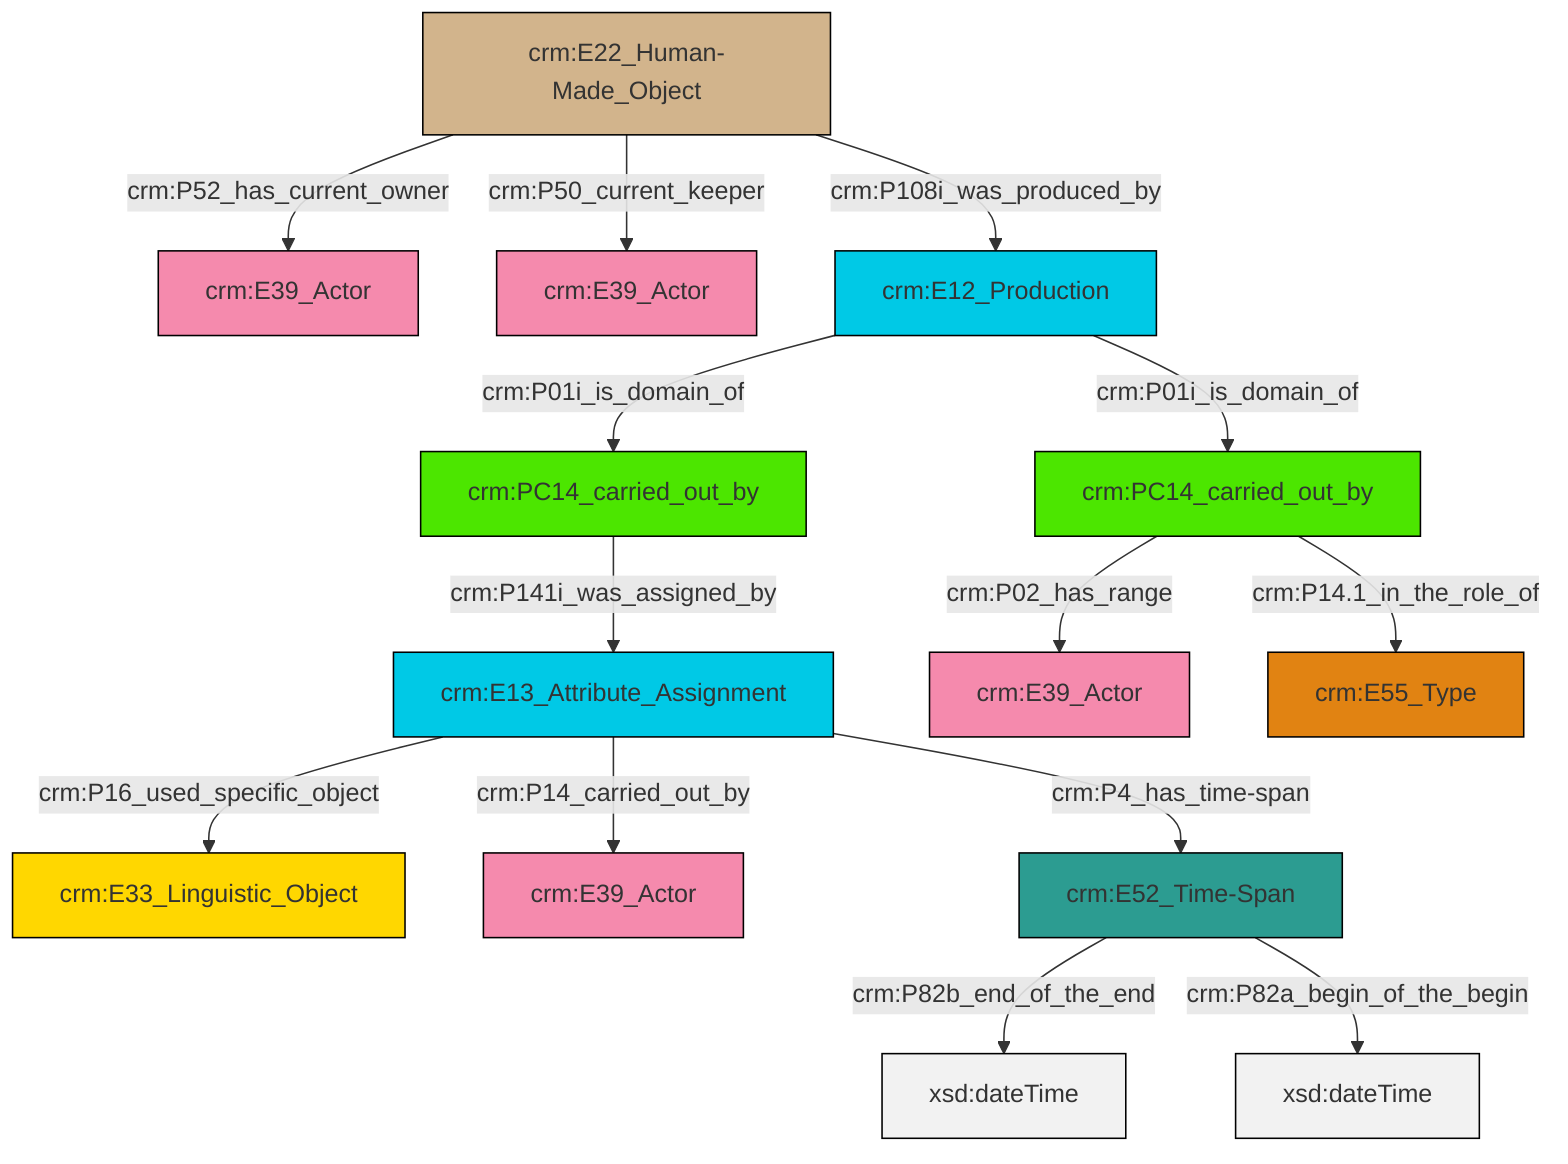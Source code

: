 graph TD
classDef Literal fill:#f2f2f2,stroke:#000000;
classDef CRM_Entity fill:#FFFFFF,stroke:#000000;
classDef Temporal_Entity fill:#00C9E6, stroke:#000000;
classDef Type fill:#E18312, stroke:#000000;
classDef Time-Span fill:#2C9C91, stroke:#000000;
classDef Appellation fill:#FFEB7F, stroke:#000000;
classDef Place fill:#008836, stroke:#000000;
classDef Persistent_Item fill:#B266B2, stroke:#000000;
classDef Conceptual_Object fill:#FFD700, stroke:#000000;
classDef Physical_Thing fill:#D2B48C, stroke:#000000;
classDef Actor fill:#f58aad, stroke:#000000;
classDef PC_Classes fill:#4ce600, stroke:#000000;
classDef Multi fill:#cccccc,stroke:#000000;

0["crm:E13_Attribute_Assignment"]:::Temporal_Entity -->|crm:P16_used_specific_object| 1["crm:E33_Linguistic_Object"]:::Conceptual_Object
2["crm:PC14_carried_out_by"]:::PC_Classes -->|crm:P02_has_range| 3["crm:E39_Actor"]:::Actor
2["crm:PC14_carried_out_by"]:::PC_Classes -->|crm:P14.1_in_the_role_of| 4["crm:E55_Type"]:::Type
5["crm:E22_Human-Made_Object"]:::Physical_Thing -->|crm:P52_has_current_owner| 6["crm:E39_Actor"]:::Actor
0["crm:E13_Attribute_Assignment"]:::Temporal_Entity -->|crm:P14_carried_out_by| 9["crm:E39_Actor"]:::Actor
0["crm:E13_Attribute_Assignment"]:::Temporal_Entity -->|crm:P4_has_time-span| 10["crm:E52_Time-Span"]:::Time-Span
12["crm:PC14_carried_out_by"]:::PC_Classes -->|crm:P141i_was_assigned_by| 0["crm:E13_Attribute_Assignment"]:::Temporal_Entity
10["crm:E52_Time-Span"]:::Time-Span -->|crm:P82b_end_of_the_end| 14[xsd:dateTime]:::Literal
18["crm:E12_Production"]:::Temporal_Entity -->|crm:P01i_is_domain_of| 12["crm:PC14_carried_out_by"]:::PC_Classes
5["crm:E22_Human-Made_Object"]:::Physical_Thing -->|crm:P50_current_keeper| 15["crm:E39_Actor"]:::Actor
10["crm:E52_Time-Span"]:::Time-Span -->|crm:P82a_begin_of_the_begin| 20[xsd:dateTime]:::Literal
5["crm:E22_Human-Made_Object"]:::Physical_Thing -->|crm:P108i_was_produced_by| 18["crm:E12_Production"]:::Temporal_Entity
18["crm:E12_Production"]:::Temporal_Entity -->|crm:P01i_is_domain_of| 2["crm:PC14_carried_out_by"]:::PC_Classes
